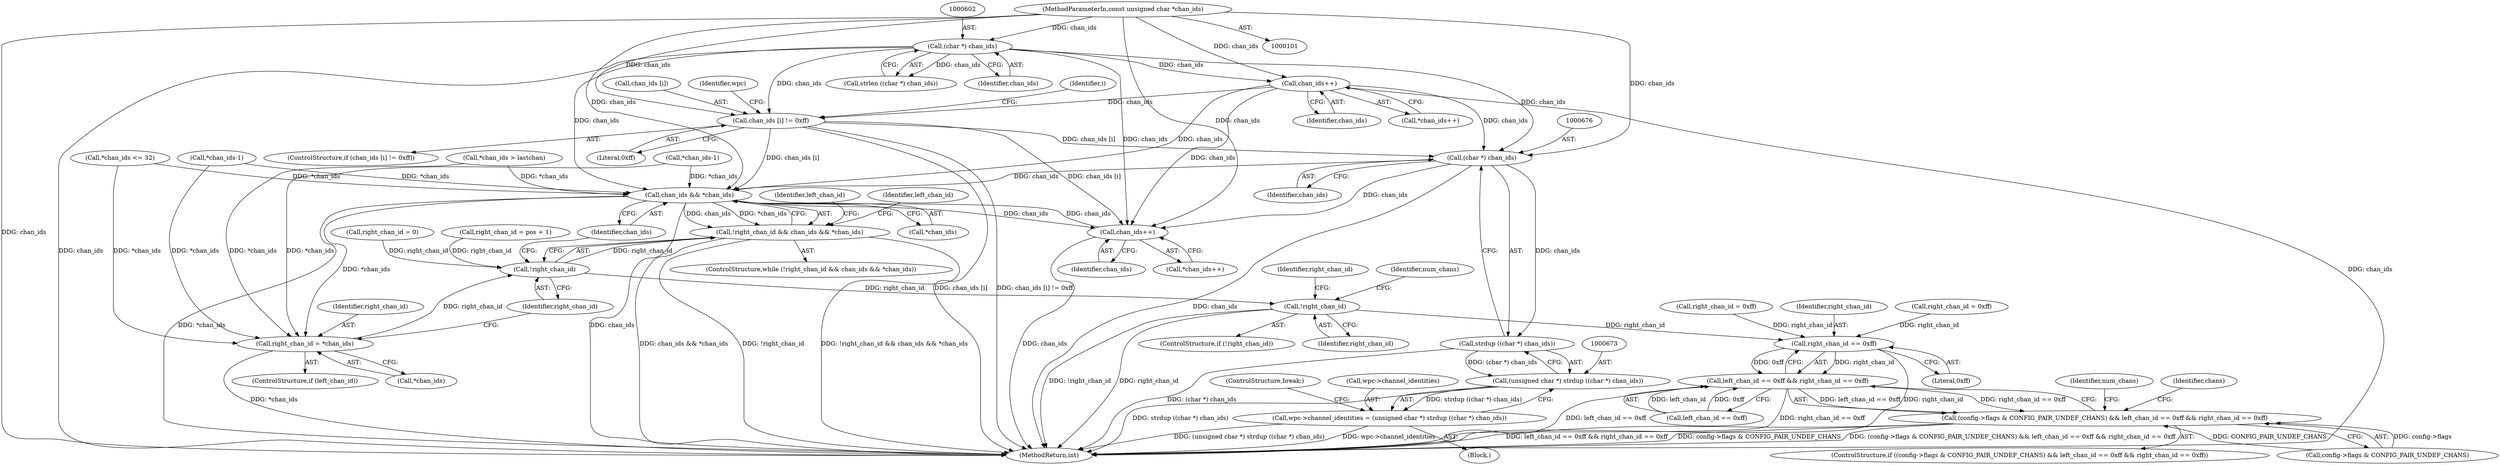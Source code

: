 digraph "0_WavPack_070ef6f138956d9ea9612e69586152339dbefe51@array" {
"1000662" [label="(Call,chan_ids [i] != 0xff)"];
"1000648" [label="(Call,chan_ids++)"];
"1000601" [label="(Call,(char *) chan_ids)"];
"1000105" [label="(MethodParameterIn,const unsigned char *chan_ids)"];
"1000675" [label="(Call,(char *) chan_ids)"];
"1000674" [label="(Call,strdup ((char *) chan_ids))"];
"1000672" [label="(Call,(unsigned char *) strdup ((char *) chan_ids))"];
"1000668" [label="(Call,wpc->channel_identities = (unsigned char *) strdup ((char *) chan_ids))"];
"1000786" [label="(Call,chan_ids && *chan_ids)"];
"1000783" [label="(Call,!right_chan_id && chan_ids && *chan_ids)"];
"1000792" [label="(Call,right_chan_id = *chan_ids)"];
"1000784" [label="(Call,!right_chan_id)"];
"1000812" [label="(Call,!right_chan_id)"];
"1000833" [label="(Call,right_chan_id == 0xff)"];
"1000829" [label="(Call,left_chan_id == 0xff && right_chan_id == 0xff)"];
"1000823" [label="(Call,(config->flags & CONFIG_PAIR_UNDEF_CHANS) && left_chan_id == 0xff && right_chan_id == 0xff)"];
"1000800" [label="(Call,chan_ids++)"];
"1000601" [label="(Call,(char *) chan_ids)"];
"1000661" [label="(ControlStructure,if (chan_ids [i] != 0xff))"];
"1000670" [label="(Identifier,wpc)"];
"1000811" [label="(ControlStructure,if (!right_chan_id))"];
"1000807" [label="(Call,right_chan_id = 0xff)"];
"1000799" [label="(Call,*chan_ids++)"];
"1000600" [label="(Call,strlen ((char *) chan_ids))"];
"1000793" [label="(Identifier,right_chan_id)"];
"1000649" [label="(Identifier,chan_ids)"];
"1000786" [label="(Call,chan_ids && *chan_ids)"];
"1000678" [label="(ControlStructure,break;)"];
"1000648" [label="(Call,chan_ids++)"];
"1000641" [label="(Call,*chan_ids-1)"];
"1000834" [label="(Identifier,right_chan_id)"];
"1000669" [label="(Call,wpc->channel_identities)"];
"1000667" [label="(Block,)"];
"1000800" [label="(Call,chan_ids++)"];
"1000792" [label="(Call,right_chan_id = *chan_ids)"];
"1000672" [label="(Call,(unsigned char *) strdup ((char *) chan_ids))"];
"1000794" [label="(Call,*chan_ids)"];
"1000631" [label="(Call,*chan_ids-1)"];
"1000677" [label="(Identifier,chan_ids)"];
"1000782" [label="(ControlStructure,while (!right_chan_id && chan_ids && *chan_ids))"];
"1000785" [label="(Identifier,right_chan_id)"];
"1000804" [label="(Identifier,left_chan_id)"];
"1000702" [label="(Call,right_chan_id = 0)"];
"1000819" [label="(Identifier,num_chans)"];
"1000822" [label="(ControlStructure,if ((config->flags & CONFIG_PAIR_UNDEF_CHANS) && left_chan_id == 0xff && right_chan_id == 0xff))"];
"1000840" [label="(Identifier,num_chans)"];
"1000814" [label="(Call,right_chan_id = 0xff)"];
"1000790" [label="(ControlStructure,if (left_chan_id))"];
"1000783" [label="(Call,!right_chan_id && chan_ids && *chan_ids)"];
"1000763" [label="(Call,right_chan_id = pos + 1)"];
"1000813" [label="(Identifier,right_chan_id)"];
"1000618" [label="(Call,*chan_ids <= 32)"];
"1000784" [label="(Call,!right_chan_id)"];
"1000666" [label="(Literal,0xff)"];
"1000674" [label="(Call,strdup ((char *) chan_ids))"];
"1000989" [label="(MethodReturn,int)"];
"1000788" [label="(Call,*chan_ids)"];
"1000812" [label="(Call,!right_chan_id)"];
"1000835" [label="(Literal,0xff)"];
"1000830" [label="(Call,left_chan_id == 0xff)"];
"1000662" [label="(Call,chan_ids [i] != 0xff)"];
"1000660" [label="(Identifier,i)"];
"1000105" [label="(MethodParameterIn,const unsigned char *chan_ids)"];
"1000668" [label="(Call,wpc->channel_identities = (unsigned char *) strdup ((char *) chan_ids))"];
"1000791" [label="(Identifier,left_chan_id)"];
"1000815" [label="(Identifier,right_chan_id)"];
"1000829" [label="(Call,left_chan_id == 0xff && right_chan_id == 0xff)"];
"1000623" [label="(Call,*chan_ids > lastchan)"];
"1000823" [label="(Call,(config->flags & CONFIG_PAIR_UNDEF_CHANS) && left_chan_id == 0xff && right_chan_id == 0xff)"];
"1000837" [label="(Identifier,chans)"];
"1000603" [label="(Identifier,chan_ids)"];
"1000801" [label="(Identifier,chan_ids)"];
"1000675" [label="(Call,(char *) chan_ids)"];
"1000787" [label="(Identifier,chan_ids)"];
"1000663" [label="(Call,chan_ids [i])"];
"1000833" [label="(Call,right_chan_id == 0xff)"];
"1000647" [label="(Call,*chan_ids++)"];
"1000824" [label="(Call,config->flags & CONFIG_PAIR_UNDEF_CHANS)"];
"1000662" -> "1000661"  [label="AST: "];
"1000662" -> "1000666"  [label="CFG: "];
"1000663" -> "1000662"  [label="AST: "];
"1000666" -> "1000662"  [label="AST: "];
"1000670" -> "1000662"  [label="CFG: "];
"1000660" -> "1000662"  [label="CFG: "];
"1000662" -> "1000989"  [label="DDG: chan_ids [i]"];
"1000662" -> "1000989"  [label="DDG: chan_ids [i] != 0xff"];
"1000648" -> "1000662"  [label="DDG: chan_ids"];
"1000601" -> "1000662"  [label="DDG: chan_ids"];
"1000105" -> "1000662"  [label="DDG: chan_ids"];
"1000662" -> "1000675"  [label="DDG: chan_ids [i]"];
"1000662" -> "1000786"  [label="DDG: chan_ids [i]"];
"1000662" -> "1000800"  [label="DDG: chan_ids [i]"];
"1000648" -> "1000647"  [label="AST: "];
"1000648" -> "1000649"  [label="CFG: "];
"1000649" -> "1000648"  [label="AST: "];
"1000647" -> "1000648"  [label="CFG: "];
"1000648" -> "1000989"  [label="DDG: chan_ids"];
"1000601" -> "1000648"  [label="DDG: chan_ids"];
"1000105" -> "1000648"  [label="DDG: chan_ids"];
"1000648" -> "1000675"  [label="DDG: chan_ids"];
"1000648" -> "1000786"  [label="DDG: chan_ids"];
"1000648" -> "1000800"  [label="DDG: chan_ids"];
"1000601" -> "1000600"  [label="AST: "];
"1000601" -> "1000603"  [label="CFG: "];
"1000602" -> "1000601"  [label="AST: "];
"1000603" -> "1000601"  [label="AST: "];
"1000600" -> "1000601"  [label="CFG: "];
"1000601" -> "1000989"  [label="DDG: chan_ids"];
"1000601" -> "1000600"  [label="DDG: chan_ids"];
"1000105" -> "1000601"  [label="DDG: chan_ids"];
"1000601" -> "1000675"  [label="DDG: chan_ids"];
"1000601" -> "1000786"  [label="DDG: chan_ids"];
"1000601" -> "1000800"  [label="DDG: chan_ids"];
"1000105" -> "1000101"  [label="AST: "];
"1000105" -> "1000989"  [label="DDG: chan_ids"];
"1000105" -> "1000675"  [label="DDG: chan_ids"];
"1000105" -> "1000786"  [label="DDG: chan_ids"];
"1000105" -> "1000800"  [label="DDG: chan_ids"];
"1000675" -> "1000674"  [label="AST: "];
"1000675" -> "1000677"  [label="CFG: "];
"1000676" -> "1000675"  [label="AST: "];
"1000677" -> "1000675"  [label="AST: "];
"1000674" -> "1000675"  [label="CFG: "];
"1000675" -> "1000989"  [label="DDG: chan_ids"];
"1000675" -> "1000674"  [label="DDG: chan_ids"];
"1000675" -> "1000786"  [label="DDG: chan_ids"];
"1000675" -> "1000800"  [label="DDG: chan_ids"];
"1000674" -> "1000672"  [label="AST: "];
"1000672" -> "1000674"  [label="CFG: "];
"1000674" -> "1000989"  [label="DDG: (char *) chan_ids"];
"1000674" -> "1000672"  [label="DDG: (char *) chan_ids"];
"1000672" -> "1000668"  [label="AST: "];
"1000673" -> "1000672"  [label="AST: "];
"1000668" -> "1000672"  [label="CFG: "];
"1000672" -> "1000989"  [label="DDG: strdup ((char *) chan_ids)"];
"1000672" -> "1000668"  [label="DDG: strdup ((char *) chan_ids)"];
"1000668" -> "1000667"  [label="AST: "];
"1000669" -> "1000668"  [label="AST: "];
"1000678" -> "1000668"  [label="CFG: "];
"1000668" -> "1000989"  [label="DDG: (unsigned char *) strdup ((char *) chan_ids)"];
"1000668" -> "1000989"  [label="DDG: wpc->channel_identities"];
"1000786" -> "1000783"  [label="AST: "];
"1000786" -> "1000787"  [label="CFG: "];
"1000786" -> "1000788"  [label="CFG: "];
"1000787" -> "1000786"  [label="AST: "];
"1000788" -> "1000786"  [label="AST: "];
"1000783" -> "1000786"  [label="CFG: "];
"1000786" -> "1000989"  [label="DDG: *chan_ids"];
"1000786" -> "1000989"  [label="DDG: chan_ids"];
"1000786" -> "1000783"  [label="DDG: chan_ids"];
"1000786" -> "1000783"  [label="DDG: *chan_ids"];
"1000800" -> "1000786"  [label="DDG: chan_ids"];
"1000631" -> "1000786"  [label="DDG: *chan_ids"];
"1000623" -> "1000786"  [label="DDG: *chan_ids"];
"1000618" -> "1000786"  [label="DDG: *chan_ids"];
"1000641" -> "1000786"  [label="DDG: *chan_ids"];
"1000786" -> "1000792"  [label="DDG: *chan_ids"];
"1000786" -> "1000800"  [label="DDG: chan_ids"];
"1000783" -> "1000782"  [label="AST: "];
"1000783" -> "1000784"  [label="CFG: "];
"1000784" -> "1000783"  [label="AST: "];
"1000791" -> "1000783"  [label="CFG: "];
"1000804" -> "1000783"  [label="CFG: "];
"1000783" -> "1000989"  [label="DDG: !right_chan_id && chan_ids && *chan_ids"];
"1000783" -> "1000989"  [label="DDG: chan_ids && *chan_ids"];
"1000783" -> "1000989"  [label="DDG: !right_chan_id"];
"1000784" -> "1000783"  [label="DDG: right_chan_id"];
"1000792" -> "1000790"  [label="AST: "];
"1000792" -> "1000794"  [label="CFG: "];
"1000793" -> "1000792"  [label="AST: "];
"1000794" -> "1000792"  [label="AST: "];
"1000785" -> "1000792"  [label="CFG: "];
"1000792" -> "1000989"  [label="DDG: *chan_ids"];
"1000792" -> "1000784"  [label="DDG: right_chan_id"];
"1000631" -> "1000792"  [label="DDG: *chan_ids"];
"1000623" -> "1000792"  [label="DDG: *chan_ids"];
"1000618" -> "1000792"  [label="DDG: *chan_ids"];
"1000641" -> "1000792"  [label="DDG: *chan_ids"];
"1000784" -> "1000785"  [label="CFG: "];
"1000785" -> "1000784"  [label="AST: "];
"1000787" -> "1000784"  [label="CFG: "];
"1000702" -> "1000784"  [label="DDG: right_chan_id"];
"1000763" -> "1000784"  [label="DDG: right_chan_id"];
"1000784" -> "1000812"  [label="DDG: right_chan_id"];
"1000812" -> "1000811"  [label="AST: "];
"1000812" -> "1000813"  [label="CFG: "];
"1000813" -> "1000812"  [label="AST: "];
"1000815" -> "1000812"  [label="CFG: "];
"1000819" -> "1000812"  [label="CFG: "];
"1000812" -> "1000989"  [label="DDG: right_chan_id"];
"1000812" -> "1000989"  [label="DDG: !right_chan_id"];
"1000812" -> "1000833"  [label="DDG: right_chan_id"];
"1000833" -> "1000829"  [label="AST: "];
"1000833" -> "1000835"  [label="CFG: "];
"1000834" -> "1000833"  [label="AST: "];
"1000835" -> "1000833"  [label="AST: "];
"1000829" -> "1000833"  [label="CFG: "];
"1000833" -> "1000989"  [label="DDG: right_chan_id"];
"1000833" -> "1000829"  [label="DDG: right_chan_id"];
"1000833" -> "1000829"  [label="DDG: 0xff"];
"1000807" -> "1000833"  [label="DDG: right_chan_id"];
"1000814" -> "1000833"  [label="DDG: right_chan_id"];
"1000829" -> "1000823"  [label="AST: "];
"1000829" -> "1000830"  [label="CFG: "];
"1000830" -> "1000829"  [label="AST: "];
"1000823" -> "1000829"  [label="CFG: "];
"1000829" -> "1000989"  [label="DDG: left_chan_id == 0xff"];
"1000829" -> "1000989"  [label="DDG: right_chan_id == 0xff"];
"1000829" -> "1000823"  [label="DDG: left_chan_id == 0xff"];
"1000829" -> "1000823"  [label="DDG: right_chan_id == 0xff"];
"1000830" -> "1000829"  [label="DDG: left_chan_id"];
"1000830" -> "1000829"  [label="DDG: 0xff"];
"1000823" -> "1000822"  [label="AST: "];
"1000823" -> "1000824"  [label="CFG: "];
"1000824" -> "1000823"  [label="AST: "];
"1000837" -> "1000823"  [label="CFG: "];
"1000840" -> "1000823"  [label="CFG: "];
"1000823" -> "1000989"  [label="DDG: left_chan_id == 0xff && right_chan_id == 0xff"];
"1000823" -> "1000989"  [label="DDG: config->flags & CONFIG_PAIR_UNDEF_CHANS"];
"1000823" -> "1000989"  [label="DDG: (config->flags & CONFIG_PAIR_UNDEF_CHANS) && left_chan_id == 0xff && right_chan_id == 0xff"];
"1000824" -> "1000823"  [label="DDG: config->flags"];
"1000824" -> "1000823"  [label="DDG: CONFIG_PAIR_UNDEF_CHANS"];
"1000800" -> "1000799"  [label="AST: "];
"1000800" -> "1000801"  [label="CFG: "];
"1000801" -> "1000800"  [label="AST: "];
"1000799" -> "1000800"  [label="CFG: "];
"1000800" -> "1000989"  [label="DDG: chan_ids"];
}
